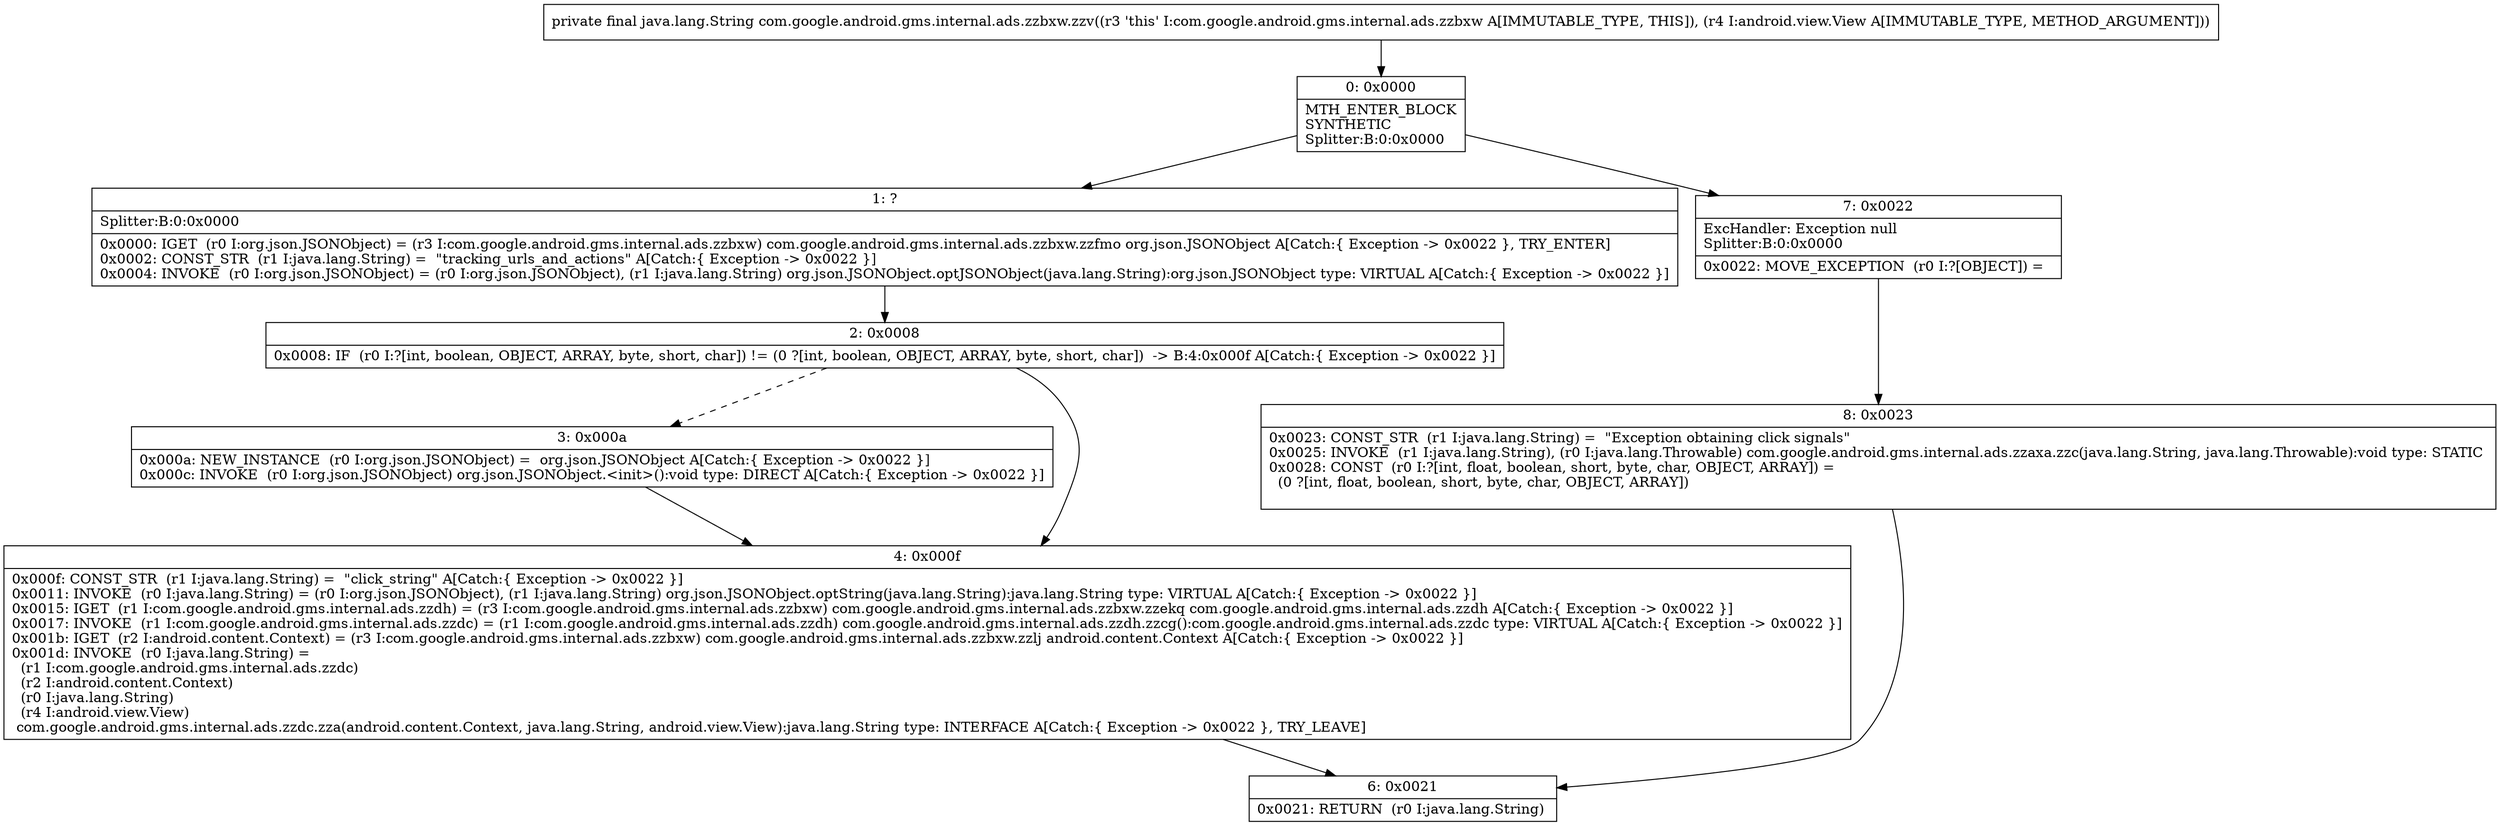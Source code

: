 digraph "CFG forcom.google.android.gms.internal.ads.zzbxw.zzv(Landroid\/view\/View;)Ljava\/lang\/String;" {
Node_0 [shape=record,label="{0\:\ 0x0000|MTH_ENTER_BLOCK\lSYNTHETIC\lSplitter:B:0:0x0000\l}"];
Node_1 [shape=record,label="{1\:\ ?|Splitter:B:0:0x0000\l|0x0000: IGET  (r0 I:org.json.JSONObject) = (r3 I:com.google.android.gms.internal.ads.zzbxw) com.google.android.gms.internal.ads.zzbxw.zzfmo org.json.JSONObject A[Catch:\{ Exception \-\> 0x0022 \}, TRY_ENTER]\l0x0002: CONST_STR  (r1 I:java.lang.String) =  \"tracking_urls_and_actions\" A[Catch:\{ Exception \-\> 0x0022 \}]\l0x0004: INVOKE  (r0 I:org.json.JSONObject) = (r0 I:org.json.JSONObject), (r1 I:java.lang.String) org.json.JSONObject.optJSONObject(java.lang.String):org.json.JSONObject type: VIRTUAL A[Catch:\{ Exception \-\> 0x0022 \}]\l}"];
Node_2 [shape=record,label="{2\:\ 0x0008|0x0008: IF  (r0 I:?[int, boolean, OBJECT, ARRAY, byte, short, char]) != (0 ?[int, boolean, OBJECT, ARRAY, byte, short, char])  \-\> B:4:0x000f A[Catch:\{ Exception \-\> 0x0022 \}]\l}"];
Node_3 [shape=record,label="{3\:\ 0x000a|0x000a: NEW_INSTANCE  (r0 I:org.json.JSONObject) =  org.json.JSONObject A[Catch:\{ Exception \-\> 0x0022 \}]\l0x000c: INVOKE  (r0 I:org.json.JSONObject) org.json.JSONObject.\<init\>():void type: DIRECT A[Catch:\{ Exception \-\> 0x0022 \}]\l}"];
Node_4 [shape=record,label="{4\:\ 0x000f|0x000f: CONST_STR  (r1 I:java.lang.String) =  \"click_string\" A[Catch:\{ Exception \-\> 0x0022 \}]\l0x0011: INVOKE  (r0 I:java.lang.String) = (r0 I:org.json.JSONObject), (r1 I:java.lang.String) org.json.JSONObject.optString(java.lang.String):java.lang.String type: VIRTUAL A[Catch:\{ Exception \-\> 0x0022 \}]\l0x0015: IGET  (r1 I:com.google.android.gms.internal.ads.zzdh) = (r3 I:com.google.android.gms.internal.ads.zzbxw) com.google.android.gms.internal.ads.zzbxw.zzekq com.google.android.gms.internal.ads.zzdh A[Catch:\{ Exception \-\> 0x0022 \}]\l0x0017: INVOKE  (r1 I:com.google.android.gms.internal.ads.zzdc) = (r1 I:com.google.android.gms.internal.ads.zzdh) com.google.android.gms.internal.ads.zzdh.zzcg():com.google.android.gms.internal.ads.zzdc type: VIRTUAL A[Catch:\{ Exception \-\> 0x0022 \}]\l0x001b: IGET  (r2 I:android.content.Context) = (r3 I:com.google.android.gms.internal.ads.zzbxw) com.google.android.gms.internal.ads.zzbxw.zzlj android.content.Context A[Catch:\{ Exception \-\> 0x0022 \}]\l0x001d: INVOKE  (r0 I:java.lang.String) = \l  (r1 I:com.google.android.gms.internal.ads.zzdc)\l  (r2 I:android.content.Context)\l  (r0 I:java.lang.String)\l  (r4 I:android.view.View)\l com.google.android.gms.internal.ads.zzdc.zza(android.content.Context, java.lang.String, android.view.View):java.lang.String type: INTERFACE A[Catch:\{ Exception \-\> 0x0022 \}, TRY_LEAVE]\l}"];
Node_6 [shape=record,label="{6\:\ 0x0021|0x0021: RETURN  (r0 I:java.lang.String) \l}"];
Node_7 [shape=record,label="{7\:\ 0x0022|ExcHandler: Exception null\lSplitter:B:0:0x0000\l|0x0022: MOVE_EXCEPTION  (r0 I:?[OBJECT]) =  \l}"];
Node_8 [shape=record,label="{8\:\ 0x0023|0x0023: CONST_STR  (r1 I:java.lang.String) =  \"Exception obtaining click signals\" \l0x0025: INVOKE  (r1 I:java.lang.String), (r0 I:java.lang.Throwable) com.google.android.gms.internal.ads.zzaxa.zzc(java.lang.String, java.lang.Throwable):void type: STATIC \l0x0028: CONST  (r0 I:?[int, float, boolean, short, byte, char, OBJECT, ARRAY]) = \l  (0 ?[int, float, boolean, short, byte, char, OBJECT, ARRAY])\l \l}"];
MethodNode[shape=record,label="{private final java.lang.String com.google.android.gms.internal.ads.zzbxw.zzv((r3 'this' I:com.google.android.gms.internal.ads.zzbxw A[IMMUTABLE_TYPE, THIS]), (r4 I:android.view.View A[IMMUTABLE_TYPE, METHOD_ARGUMENT])) }"];
MethodNode -> Node_0;
Node_0 -> Node_1;
Node_0 -> Node_7;
Node_1 -> Node_2;
Node_2 -> Node_3[style=dashed];
Node_2 -> Node_4;
Node_3 -> Node_4;
Node_4 -> Node_6;
Node_7 -> Node_8;
Node_8 -> Node_6;
}

